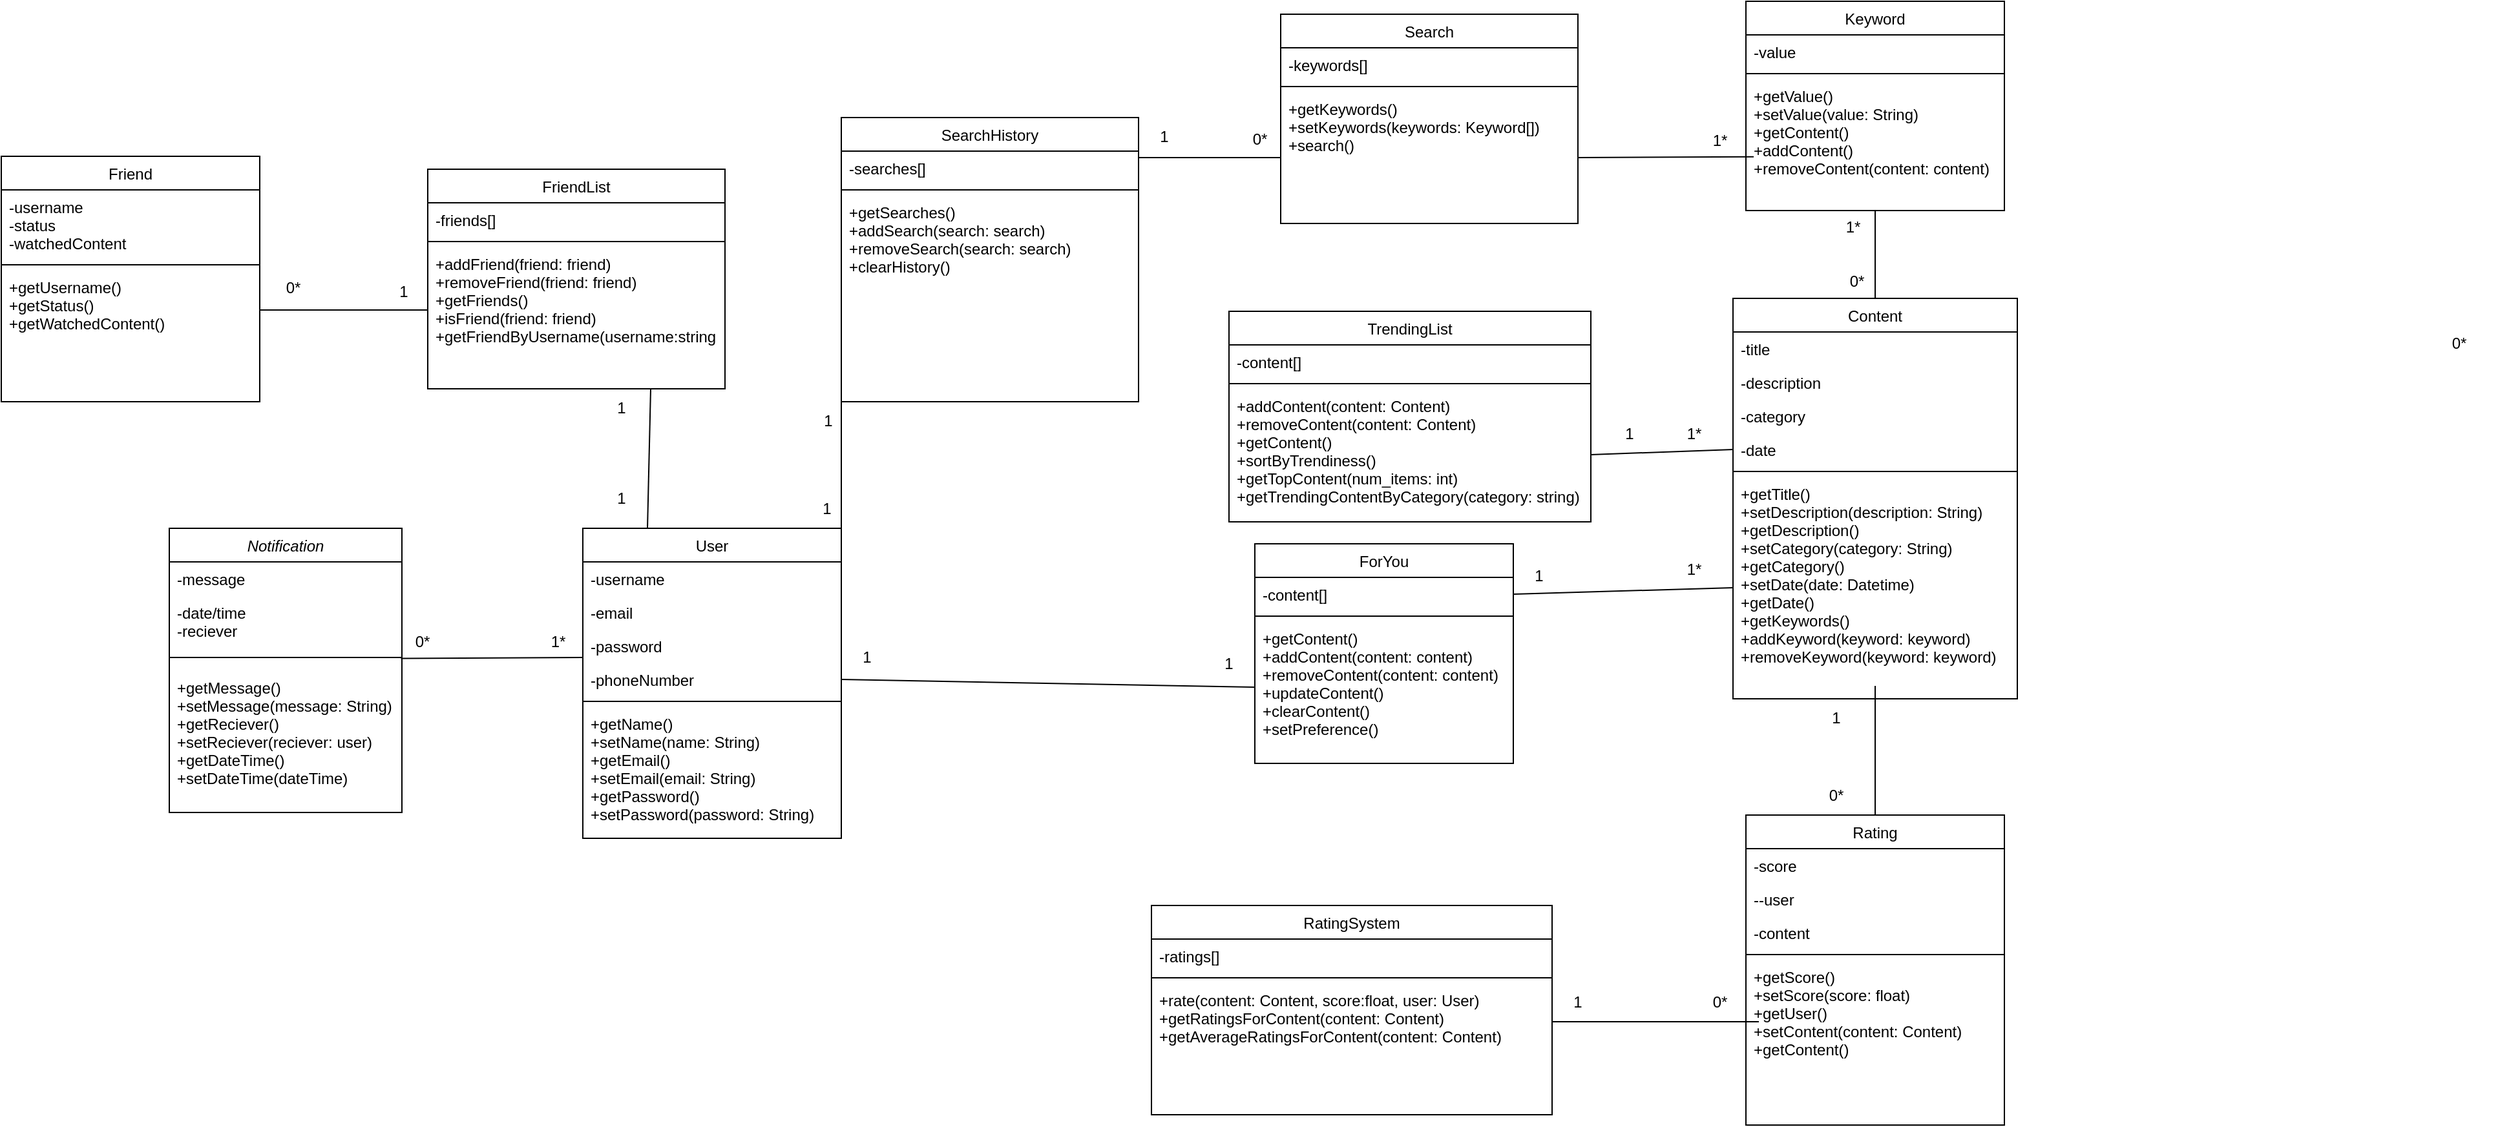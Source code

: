 <mxfile version="20.8.16" type="device"><diagram id="C5RBs43oDa-KdzZeNtuy" name="Page-1"><mxGraphModel dx="2670" dy="899" grid="1" gridSize="10" guides="1" tooltips="1" connect="1" arrows="1" fold="1" page="1" pageScale="1" pageWidth="827" pageHeight="1169" math="0" shadow="0"><root><mxCell id="WIyWlLk6GJQsqaUBKTNV-0"/><mxCell id="WIyWlLk6GJQsqaUBKTNV-1" parent="WIyWlLk6GJQsqaUBKTNV-0"/><mxCell id="zkfFHV4jXpPFQw0GAbJ--0" value="Notification" style="swimlane;fontStyle=2;align=center;verticalAlign=top;childLayout=stackLayout;horizontal=1;startSize=26;horizontalStack=0;resizeParent=1;resizeLast=0;collapsible=1;marginBottom=0;rounded=0;shadow=0;strokeWidth=1;" parent="WIyWlLk6GJQsqaUBKTNV-1" vertex="1"><mxGeometry x="-640" y="438" width="180" height="220" as="geometry"><mxRectangle x="150" y="320" width="160" height="26" as="alternateBounds"/></mxGeometry></mxCell><mxCell id="zkfFHV4jXpPFQw0GAbJ--1" value="-message" style="text;align=left;verticalAlign=top;spacingLeft=4;spacingRight=4;overflow=hidden;rotatable=0;points=[[0,0.5],[1,0.5]];portConstraint=eastwest;" parent="zkfFHV4jXpPFQw0GAbJ--0" vertex="1"><mxGeometry y="26" width="180" height="26" as="geometry"/></mxCell><mxCell id="zkfFHV4jXpPFQw0GAbJ--3" value="-date/time    &#10;-reciever&#10;" style="text;align=left;verticalAlign=top;spacingLeft=4;spacingRight=4;overflow=hidden;rotatable=0;points=[[0,0.5],[1,0.5]];portConstraint=eastwest;rounded=0;shadow=0;html=0;" parent="zkfFHV4jXpPFQw0GAbJ--0" vertex="1"><mxGeometry y="52" width="180" height="38" as="geometry"/></mxCell><mxCell id="zkfFHV4jXpPFQw0GAbJ--4" value="" style="line;html=1;strokeWidth=1;align=left;verticalAlign=middle;spacingTop=-1;spacingLeft=3;spacingRight=3;rotatable=0;labelPosition=right;points=[];portConstraint=eastwest;" parent="zkfFHV4jXpPFQw0GAbJ--0" vertex="1"><mxGeometry y="90" width="180" height="20" as="geometry"/></mxCell><mxCell id="zkfFHV4jXpPFQw0GAbJ--5" value="+getMessage()&#10;+setMessage(message: String)&#10;+getReciever()&#10;+setReciever(reciever: user)&#10;+getDateTime()&#10;+setDateTime(dateTime)&#10;" style="text;align=left;verticalAlign=top;spacingLeft=4;spacingRight=4;overflow=hidden;rotatable=0;points=[[0,0.5],[1,0.5]];portConstraint=eastwest;" parent="zkfFHV4jXpPFQw0GAbJ--0" vertex="1"><mxGeometry y="110" width="180" height="110" as="geometry"/></mxCell><mxCell id="zkfFHV4jXpPFQw0GAbJ--17" value="User" style="swimlane;fontStyle=0;align=center;verticalAlign=top;childLayout=stackLayout;horizontal=1;startSize=26;horizontalStack=0;resizeParent=1;resizeLast=0;collapsible=1;marginBottom=0;rounded=0;shadow=0;strokeWidth=1;" parent="WIyWlLk6GJQsqaUBKTNV-1" vertex="1"><mxGeometry x="-320" y="438" width="200" height="240" as="geometry"><mxRectangle x="330" y="280" width="160" height="26" as="alternateBounds"/></mxGeometry></mxCell><mxCell id="zkfFHV4jXpPFQw0GAbJ--18" value="-username" style="text;align=left;verticalAlign=top;spacingLeft=4;spacingRight=4;overflow=hidden;rotatable=0;points=[[0,0.5],[1,0.5]];portConstraint=eastwest;" parent="zkfFHV4jXpPFQw0GAbJ--17" vertex="1"><mxGeometry y="26" width="200" height="26" as="geometry"/></mxCell><mxCell id="zkfFHV4jXpPFQw0GAbJ--19" value="-email" style="text;align=left;verticalAlign=top;spacingLeft=4;spacingRight=4;overflow=hidden;rotatable=0;points=[[0,0.5],[1,0.5]];portConstraint=eastwest;rounded=0;shadow=0;html=0;" parent="zkfFHV4jXpPFQw0GAbJ--17" vertex="1"><mxGeometry y="52" width="200" height="26" as="geometry"/></mxCell><mxCell id="zkfFHV4jXpPFQw0GAbJ--20" value="-password" style="text;align=left;verticalAlign=top;spacingLeft=4;spacingRight=4;overflow=hidden;rotatable=0;points=[[0,0.5],[1,0.5]];portConstraint=eastwest;rounded=0;shadow=0;html=0;" parent="zkfFHV4jXpPFQw0GAbJ--17" vertex="1"><mxGeometry y="78" width="200" height="26" as="geometry"/></mxCell><mxCell id="zkfFHV4jXpPFQw0GAbJ--21" value="-phoneNumber" style="text;align=left;verticalAlign=top;spacingLeft=4;spacingRight=4;overflow=hidden;rotatable=0;points=[[0,0.5],[1,0.5]];portConstraint=eastwest;rounded=0;shadow=0;html=0;" parent="zkfFHV4jXpPFQw0GAbJ--17" vertex="1"><mxGeometry y="104" width="200" height="26" as="geometry"/></mxCell><mxCell id="zkfFHV4jXpPFQw0GAbJ--23" value="" style="line;html=1;strokeWidth=1;align=left;verticalAlign=middle;spacingTop=-1;spacingLeft=3;spacingRight=3;rotatable=0;labelPosition=right;points=[];portConstraint=eastwest;" parent="zkfFHV4jXpPFQw0GAbJ--17" vertex="1"><mxGeometry y="130" width="200" height="8" as="geometry"/></mxCell><mxCell id="zkfFHV4jXpPFQw0GAbJ--25" value="+getName()&#10;+setName(name: String)&#10;+getEmail()&#10;+setEmail(email: String)&#10;+getPassword()&#10;+setPassword(password: String)&#10;" style="text;align=left;verticalAlign=top;spacingLeft=4;spacingRight=4;overflow=hidden;rotatable=0;points=[[0,0.5],[1,0.5]];portConstraint=eastwest;" parent="zkfFHV4jXpPFQw0GAbJ--17" vertex="1"><mxGeometry y="138" width="200" height="102" as="geometry"/></mxCell><mxCell id="nWRJ9WQ6Wr35po4xUm09-9" value="" style="endArrow=none;html=1;rounded=0;exitX=0.996;exitY=0.54;exitDx=0;exitDy=0;exitPerimeter=0;" edge="1" parent="WIyWlLk6GJQsqaUBKTNV-1" source="zkfFHV4jXpPFQw0GAbJ--4"><mxGeometry width="50" height="50" relative="1" as="geometry"><mxPoint x="-300" y="548" as="sourcePoint"/><mxPoint x="-320" y="538" as="targetPoint"/></mxGeometry></mxCell><mxCell id="nWRJ9WQ6Wr35po4xUm09-10" value="1*" style="text;html=1;strokeColor=none;fillColor=none;align=center;verticalAlign=middle;whiteSpace=wrap;rounded=0;" vertex="1" parent="WIyWlLk6GJQsqaUBKTNV-1"><mxGeometry x="-369" y="511" width="60" height="30" as="geometry"/></mxCell><mxCell id="nWRJ9WQ6Wr35po4xUm09-12" value="0*" style="text;html=1;strokeColor=none;fillColor=none;align=center;verticalAlign=middle;whiteSpace=wrap;rounded=0;" vertex="1" parent="WIyWlLk6GJQsqaUBKTNV-1"><mxGeometry x="-474" y="511" width="60" height="30" as="geometry"/></mxCell><mxCell id="nWRJ9WQ6Wr35po4xUm09-14" value="Content" style="swimlane;fontStyle=0;align=center;verticalAlign=top;childLayout=stackLayout;horizontal=1;startSize=26;horizontalStack=0;resizeParent=1;resizeLast=0;collapsible=1;marginBottom=0;rounded=0;shadow=0;strokeWidth=1;" vertex="1" parent="WIyWlLk6GJQsqaUBKTNV-1"><mxGeometry x="570" y="260" width="220" height="310" as="geometry"><mxRectangle x="290" y="110" width="160" height="26" as="alternateBounds"/></mxGeometry></mxCell><mxCell id="nWRJ9WQ6Wr35po4xUm09-15" value="-title" style="text;align=left;verticalAlign=top;spacingLeft=4;spacingRight=4;overflow=hidden;rotatable=0;points=[[0,0.5],[1,0.5]];portConstraint=eastwest;" vertex="1" parent="nWRJ9WQ6Wr35po4xUm09-14"><mxGeometry y="26" width="220" height="26" as="geometry"/></mxCell><mxCell id="nWRJ9WQ6Wr35po4xUm09-16" value="-description" style="text;align=left;verticalAlign=top;spacingLeft=4;spacingRight=4;overflow=hidden;rotatable=0;points=[[0,0.5],[1,0.5]];portConstraint=eastwest;rounded=0;shadow=0;html=0;" vertex="1" parent="nWRJ9WQ6Wr35po4xUm09-14"><mxGeometry y="52" width="220" height="26" as="geometry"/></mxCell><mxCell id="nWRJ9WQ6Wr35po4xUm09-17" value="-category" style="text;align=left;verticalAlign=top;spacingLeft=4;spacingRight=4;overflow=hidden;rotatable=0;points=[[0,0.5],[1,0.5]];portConstraint=eastwest;rounded=0;shadow=0;html=0;" vertex="1" parent="nWRJ9WQ6Wr35po4xUm09-14"><mxGeometry y="78" width="220" height="26" as="geometry"/></mxCell><mxCell id="nWRJ9WQ6Wr35po4xUm09-18" value="-date" style="text;align=left;verticalAlign=top;spacingLeft=4;spacingRight=4;overflow=hidden;rotatable=0;points=[[0,0.5],[1,0.5]];portConstraint=eastwest;rounded=0;shadow=0;html=0;" vertex="1" parent="nWRJ9WQ6Wr35po4xUm09-14"><mxGeometry y="104" width="220" height="26" as="geometry"/></mxCell><mxCell id="nWRJ9WQ6Wr35po4xUm09-19" value="" style="line;html=1;strokeWidth=1;align=left;verticalAlign=middle;spacingTop=-1;spacingLeft=3;spacingRight=3;rotatable=0;labelPosition=right;points=[];portConstraint=eastwest;" vertex="1" parent="nWRJ9WQ6Wr35po4xUm09-14"><mxGeometry y="130" width="220" height="8" as="geometry"/></mxCell><mxCell id="nWRJ9WQ6Wr35po4xUm09-20" value="+getTitle()&#10;+setDescription(description: String)   &#10;+getDescription()&#10;+setCategory(category: String)&#10;+getCategory()&#10;+setDate(date: Datetime)&#10;+getDate()&#10;+getKeywords()&#10;+addKeyword(keyword: keyword)&#10;+removeKeyword(keyword: keyword)" style="text;align=left;verticalAlign=top;spacingLeft=4;spacingRight=4;overflow=hidden;rotatable=0;points=[[0,0.5],[1,0.5]];portConstraint=eastwest;" vertex="1" parent="nWRJ9WQ6Wr35po4xUm09-14"><mxGeometry y="138" width="220" height="172" as="geometry"/></mxCell><mxCell id="nWRJ9WQ6Wr35po4xUm09-21" value="Keyword" style="swimlane;fontStyle=0;align=center;verticalAlign=top;childLayout=stackLayout;horizontal=1;startSize=26;horizontalStack=0;resizeParent=1;resizeLast=0;collapsible=1;marginBottom=0;rounded=0;shadow=0;strokeWidth=1;" vertex="1" parent="WIyWlLk6GJQsqaUBKTNV-1"><mxGeometry x="580" y="30" width="200" height="162" as="geometry"><mxRectangle x="290" y="110" width="160" height="26" as="alternateBounds"/></mxGeometry></mxCell><mxCell id="nWRJ9WQ6Wr35po4xUm09-22" value="-value" style="text;align=left;verticalAlign=top;spacingLeft=4;spacingRight=4;overflow=hidden;rotatable=0;points=[[0,0.5],[1,0.5]];portConstraint=eastwest;" vertex="1" parent="nWRJ9WQ6Wr35po4xUm09-21"><mxGeometry y="26" width="200" height="26" as="geometry"/></mxCell><mxCell id="nWRJ9WQ6Wr35po4xUm09-26" value="" style="line;html=1;strokeWidth=1;align=left;verticalAlign=middle;spacingTop=-1;spacingLeft=3;spacingRight=3;rotatable=0;labelPosition=right;points=[];portConstraint=eastwest;" vertex="1" parent="nWRJ9WQ6Wr35po4xUm09-21"><mxGeometry y="52" width="200" height="8" as="geometry"/></mxCell><mxCell id="nWRJ9WQ6Wr35po4xUm09-27" value="+getValue()&#10;+setValue(value: String)&#10;+getContent()&#10;+addContent()&#10;+removeContent(content: content)&#10;" style="text;align=left;verticalAlign=top;spacingLeft=4;spacingRight=4;overflow=hidden;rotatable=0;points=[[0,0.5],[1,0.5]];portConstraint=eastwest;" vertex="1" parent="nWRJ9WQ6Wr35po4xUm09-21"><mxGeometry y="60" width="200" height="102" as="geometry"/></mxCell><mxCell id="nWRJ9WQ6Wr35po4xUm09-28" value="" style="endArrow=none;html=1;rounded=0;entryX=0.5;entryY=1;entryDx=0;entryDy=0;" edge="1" parent="WIyWlLk6GJQsqaUBKTNV-1" source="nWRJ9WQ6Wr35po4xUm09-14" target="nWRJ9WQ6Wr35po4xUm09-21"><mxGeometry width="50" height="50" relative="1" as="geometry"><mxPoint x="350" y="230" as="sourcePoint"/><mxPoint x="400" y="180" as="targetPoint"/></mxGeometry></mxCell><mxCell id="nWRJ9WQ6Wr35po4xUm09-30" value="1*" style="text;html=1;strokeColor=none;fillColor=none;align=center;verticalAlign=middle;whiteSpace=wrap;rounded=0;" vertex="1" parent="WIyWlLk6GJQsqaUBKTNV-1"><mxGeometry x="633" y="190" width="60" height="30" as="geometry"/></mxCell><mxCell id="nWRJ9WQ6Wr35po4xUm09-31" value="0*" style="text;html=1;strokeColor=none;fillColor=none;align=center;verticalAlign=middle;whiteSpace=wrap;rounded=0;" vertex="1" parent="WIyWlLk6GJQsqaUBKTNV-1"><mxGeometry x="636" y="232" width="60" height="30" as="geometry"/></mxCell><mxCell id="nWRJ9WQ6Wr35po4xUm09-32" value="Search" style="swimlane;fontStyle=0;align=center;verticalAlign=top;childLayout=stackLayout;horizontal=1;startSize=26;horizontalStack=0;resizeParent=1;resizeLast=0;collapsible=1;marginBottom=0;rounded=0;shadow=0;strokeWidth=1;" vertex="1" parent="WIyWlLk6GJQsqaUBKTNV-1"><mxGeometry x="220" y="40" width="230" height="162" as="geometry"><mxRectangle x="290" y="110" width="160" height="26" as="alternateBounds"/></mxGeometry></mxCell><mxCell id="nWRJ9WQ6Wr35po4xUm09-33" value="-keywords[]" style="text;align=left;verticalAlign=top;spacingLeft=4;spacingRight=4;overflow=hidden;rotatable=0;points=[[0,0.5],[1,0.5]];portConstraint=eastwest;" vertex="1" parent="nWRJ9WQ6Wr35po4xUm09-32"><mxGeometry y="26" width="230" height="26" as="geometry"/></mxCell><mxCell id="nWRJ9WQ6Wr35po4xUm09-34" value="" style="line;html=1;strokeWidth=1;align=left;verticalAlign=middle;spacingTop=-1;spacingLeft=3;spacingRight=3;rotatable=0;labelPosition=right;points=[];portConstraint=eastwest;" vertex="1" parent="nWRJ9WQ6Wr35po4xUm09-32"><mxGeometry y="52" width="230" height="8" as="geometry"/></mxCell><mxCell id="nWRJ9WQ6Wr35po4xUm09-35" value="+getKeywords()&#10;+setKeywords(keywords: Keyword[])&#10;+search()" style="text;align=left;verticalAlign=top;spacingLeft=4;spacingRight=4;overflow=hidden;rotatable=0;points=[[0,0.5],[1,0.5]];portConstraint=eastwest;" vertex="1" parent="nWRJ9WQ6Wr35po4xUm09-32"><mxGeometry y="60" width="230" height="102" as="geometry"/></mxCell><mxCell id="nWRJ9WQ6Wr35po4xUm09-36" value="" style="endArrow=none;html=1;rounded=0;exitX=1;exitY=0.5;exitDx=0;exitDy=0;entryX=0.03;entryY=0.592;entryDx=0;entryDy=0;entryPerimeter=0;" edge="1" parent="WIyWlLk6GJQsqaUBKTNV-1" source="nWRJ9WQ6Wr35po4xUm09-35" target="nWRJ9WQ6Wr35po4xUm09-27"><mxGeometry width="50" height="50" relative="1" as="geometry"><mxPoint x="350" y="310" as="sourcePoint"/><mxPoint x="400" y="260" as="targetPoint"/></mxGeometry></mxCell><mxCell id="nWRJ9WQ6Wr35po4xUm09-38" value="0*" style="text;html=1;strokeColor=none;fillColor=none;align=center;verticalAlign=middle;whiteSpace=wrap;rounded=0;" vertex="1" parent="WIyWlLk6GJQsqaUBKTNV-1"><mxGeometry x="1102.39" y="280.13" width="60" height="30" as="geometry"/></mxCell><mxCell id="nWRJ9WQ6Wr35po4xUm09-39" value="1*" style="text;html=1;strokeColor=none;fillColor=none;align=center;verticalAlign=middle;whiteSpace=wrap;rounded=0;" vertex="1" parent="WIyWlLk6GJQsqaUBKTNV-1"><mxGeometry x="530" y="123" width="60" height="30" as="geometry"/></mxCell><mxCell id="nWRJ9WQ6Wr35po4xUm09-41" value="RatingSystem" style="swimlane;fontStyle=0;align=center;verticalAlign=top;childLayout=stackLayout;horizontal=1;startSize=26;horizontalStack=0;resizeParent=1;resizeLast=0;collapsible=1;marginBottom=0;rounded=0;shadow=0;strokeWidth=1;" vertex="1" parent="WIyWlLk6GJQsqaUBKTNV-1"><mxGeometry x="120" y="730" width="310" height="162" as="geometry"><mxRectangle x="330" y="280" width="160" height="26" as="alternateBounds"/></mxGeometry></mxCell><mxCell id="nWRJ9WQ6Wr35po4xUm09-42" value="-ratings[]" style="text;align=left;verticalAlign=top;spacingLeft=4;spacingRight=4;overflow=hidden;rotatable=0;points=[[0,0.5],[1,0.5]];portConstraint=eastwest;" vertex="1" parent="nWRJ9WQ6Wr35po4xUm09-41"><mxGeometry y="26" width="310" height="26" as="geometry"/></mxCell><mxCell id="nWRJ9WQ6Wr35po4xUm09-46" value="" style="line;html=1;strokeWidth=1;align=left;verticalAlign=middle;spacingTop=-1;spacingLeft=3;spacingRight=3;rotatable=0;labelPosition=right;points=[];portConstraint=eastwest;" vertex="1" parent="nWRJ9WQ6Wr35po4xUm09-41"><mxGeometry y="52" width="310" height="8" as="geometry"/></mxCell><mxCell id="nWRJ9WQ6Wr35po4xUm09-47" value="+rate(content: Content, score:float, user: User)&#10;+getRatingsForContent(content: Content)&#10;+getAverageRatingsForContent(content: Content)" style="text;align=left;verticalAlign=top;spacingLeft=4;spacingRight=4;overflow=hidden;rotatable=0;points=[[0,0.5],[1,0.5]];portConstraint=eastwest;" vertex="1" parent="nWRJ9WQ6Wr35po4xUm09-41"><mxGeometry y="60" width="310" height="60" as="geometry"/></mxCell><mxCell id="nWRJ9WQ6Wr35po4xUm09-48" value="Rating" style="swimlane;fontStyle=0;align=center;verticalAlign=top;childLayout=stackLayout;horizontal=1;startSize=26;horizontalStack=0;resizeParent=1;resizeLast=0;collapsible=1;marginBottom=0;rounded=0;shadow=0;strokeWidth=1;" vertex="1" parent="WIyWlLk6GJQsqaUBKTNV-1"><mxGeometry x="580" y="660" width="200" height="240" as="geometry"><mxRectangle x="330" y="280" width="160" height="26" as="alternateBounds"/></mxGeometry></mxCell><mxCell id="nWRJ9WQ6Wr35po4xUm09-49" value="-score" style="text;align=left;verticalAlign=top;spacingLeft=4;spacingRight=4;overflow=hidden;rotatable=0;points=[[0,0.5],[1,0.5]];portConstraint=eastwest;" vertex="1" parent="nWRJ9WQ6Wr35po4xUm09-48"><mxGeometry y="26" width="200" height="26" as="geometry"/></mxCell><mxCell id="nWRJ9WQ6Wr35po4xUm09-50" value="--user" style="text;align=left;verticalAlign=top;spacingLeft=4;spacingRight=4;overflow=hidden;rotatable=0;points=[[0,0.5],[1,0.5]];portConstraint=eastwest;rounded=0;shadow=0;html=0;" vertex="1" parent="nWRJ9WQ6Wr35po4xUm09-48"><mxGeometry y="52" width="200" height="26" as="geometry"/></mxCell><mxCell id="nWRJ9WQ6Wr35po4xUm09-51" value="-content" style="text;align=left;verticalAlign=top;spacingLeft=4;spacingRight=4;overflow=hidden;rotatable=0;points=[[0,0.5],[1,0.5]];portConstraint=eastwest;rounded=0;shadow=0;html=0;" vertex="1" parent="nWRJ9WQ6Wr35po4xUm09-48"><mxGeometry y="78" width="200" height="26" as="geometry"/></mxCell><mxCell id="nWRJ9WQ6Wr35po4xUm09-53" value="" style="line;html=1;strokeWidth=1;align=left;verticalAlign=middle;spacingTop=-1;spacingLeft=3;spacingRight=3;rotatable=0;labelPosition=right;points=[];portConstraint=eastwest;" vertex="1" parent="nWRJ9WQ6Wr35po4xUm09-48"><mxGeometry y="104" width="200" height="8" as="geometry"/></mxCell><mxCell id="nWRJ9WQ6Wr35po4xUm09-54" value="+getScore()&#10;+setScore(score: float)&#10;+getUser()&#10;+setContent(content: Content)&#10;+getContent()" style="text;align=left;verticalAlign=top;spacingLeft=4;spacingRight=4;overflow=hidden;rotatable=0;points=[[0,0.5],[1,0.5]];portConstraint=eastwest;" vertex="1" parent="nWRJ9WQ6Wr35po4xUm09-48"><mxGeometry y="112" width="200" height="102" as="geometry"/></mxCell><mxCell id="nWRJ9WQ6Wr35po4xUm09-57" value="" style="endArrow=none;html=1;rounded=0;exitX=0.5;exitY=0;exitDx=0;exitDy=0;entryX=0.5;entryY=0.942;entryDx=0;entryDy=0;entryPerimeter=0;" edge="1" parent="WIyWlLk6GJQsqaUBKTNV-1" source="nWRJ9WQ6Wr35po4xUm09-48" target="nWRJ9WQ6Wr35po4xUm09-20"><mxGeometry width="50" height="50" relative="1" as="geometry"><mxPoint x="400" y="590" as="sourcePoint"/><mxPoint x="450" y="540" as="targetPoint"/></mxGeometry></mxCell><mxCell id="nWRJ9WQ6Wr35po4xUm09-58" value="1" style="text;html=1;strokeColor=none;fillColor=none;align=center;verticalAlign=middle;whiteSpace=wrap;rounded=0;" vertex="1" parent="WIyWlLk6GJQsqaUBKTNV-1"><mxGeometry x="620" y="570" width="60" height="30" as="geometry"/></mxCell><mxCell id="nWRJ9WQ6Wr35po4xUm09-59" value="0*" style="text;html=1;strokeColor=none;fillColor=none;align=center;verticalAlign=middle;whiteSpace=wrap;rounded=0;" vertex="1" parent="WIyWlLk6GJQsqaUBKTNV-1"><mxGeometry x="620" y="630" width="60" height="30" as="geometry"/></mxCell><mxCell id="nWRJ9WQ6Wr35po4xUm09-61" value="0*" style="text;html=1;strokeColor=none;fillColor=none;align=center;verticalAlign=middle;whiteSpace=wrap;rounded=0;" vertex="1" parent="WIyWlLk6GJQsqaUBKTNV-1"><mxGeometry x="530" y="790" width="60" height="30" as="geometry"/></mxCell><mxCell id="nWRJ9WQ6Wr35po4xUm09-62" value="1" style="text;html=1;strokeColor=none;fillColor=none;align=center;verticalAlign=middle;whiteSpace=wrap;rounded=0;" vertex="1" parent="WIyWlLk6GJQsqaUBKTNV-1"><mxGeometry x="420" y="790" width="60" height="30" as="geometry"/></mxCell><mxCell id="nWRJ9WQ6Wr35po4xUm09-63" value="" style="endArrow=none;html=1;rounded=0;exitX=1;exitY=0.5;exitDx=0;exitDy=0;entryX=1;entryY=1;entryDx=0;entryDy=0;" edge="1" parent="WIyWlLk6GJQsqaUBKTNV-1" source="nWRJ9WQ6Wr35po4xUm09-47" target="nWRJ9WQ6Wr35po4xUm09-61"><mxGeometry width="50" height="50" relative="1" as="geometry"><mxPoint x="360" y="800" as="sourcePoint"/><mxPoint x="410" y="750" as="targetPoint"/></mxGeometry></mxCell><mxCell id="nWRJ9WQ6Wr35po4xUm09-64" value="Friend" style="swimlane;fontStyle=0;align=center;verticalAlign=top;childLayout=stackLayout;horizontal=1;startSize=26;horizontalStack=0;resizeParent=1;resizeLast=0;collapsible=1;marginBottom=0;rounded=0;shadow=0;strokeWidth=1;" vertex="1" parent="WIyWlLk6GJQsqaUBKTNV-1"><mxGeometry x="-770" y="150" width="200" height="190" as="geometry"><mxRectangle x="330" y="280" width="160" height="26" as="alternateBounds"/></mxGeometry></mxCell><mxCell id="nWRJ9WQ6Wr35po4xUm09-65" value="-username&#10;-status&#10;-watchedContent" style="text;align=left;verticalAlign=top;spacingLeft=4;spacingRight=4;overflow=hidden;rotatable=0;points=[[0,0.5],[1,0.5]];portConstraint=eastwest;" vertex="1" parent="nWRJ9WQ6Wr35po4xUm09-64"><mxGeometry y="26" width="200" height="54" as="geometry"/></mxCell><mxCell id="nWRJ9WQ6Wr35po4xUm09-69" value="" style="line;html=1;strokeWidth=1;align=left;verticalAlign=middle;spacingTop=-1;spacingLeft=3;spacingRight=3;rotatable=0;labelPosition=right;points=[];portConstraint=eastwest;" vertex="1" parent="nWRJ9WQ6Wr35po4xUm09-64"><mxGeometry y="80" width="200" height="8" as="geometry"/></mxCell><mxCell id="nWRJ9WQ6Wr35po4xUm09-70" value="+getUsername()&#10;+getStatus()&#10;+getWatchedContent()" style="text;align=left;verticalAlign=top;spacingLeft=4;spacingRight=4;overflow=hidden;rotatable=0;points=[[0,0.5],[1,0.5]];portConstraint=eastwest;" vertex="1" parent="nWRJ9WQ6Wr35po4xUm09-64"><mxGeometry y="88" width="200" height="102" as="geometry"/></mxCell><mxCell id="nWRJ9WQ6Wr35po4xUm09-71" value="FriendList" style="swimlane;fontStyle=0;align=center;verticalAlign=top;childLayout=stackLayout;horizontal=1;startSize=26;horizontalStack=0;resizeParent=1;resizeLast=0;collapsible=1;marginBottom=0;rounded=0;shadow=0;strokeWidth=1;" vertex="1" parent="WIyWlLk6GJQsqaUBKTNV-1"><mxGeometry x="-440" y="160" width="230" height="170" as="geometry"><mxRectangle x="330" y="280" width="160" height="26" as="alternateBounds"/></mxGeometry></mxCell><mxCell id="nWRJ9WQ6Wr35po4xUm09-72" value="-friends[]" style="text;align=left;verticalAlign=top;spacingLeft=4;spacingRight=4;overflow=hidden;rotatable=0;points=[[0,0.5],[1,0.5]];portConstraint=eastwest;" vertex="1" parent="nWRJ9WQ6Wr35po4xUm09-71"><mxGeometry y="26" width="230" height="26" as="geometry"/></mxCell><mxCell id="nWRJ9WQ6Wr35po4xUm09-76" value="" style="line;html=1;strokeWidth=1;align=left;verticalAlign=middle;spacingTop=-1;spacingLeft=3;spacingRight=3;rotatable=0;labelPosition=right;points=[];portConstraint=eastwest;" vertex="1" parent="nWRJ9WQ6Wr35po4xUm09-71"><mxGeometry y="52" width="230" height="8" as="geometry"/></mxCell><mxCell id="nWRJ9WQ6Wr35po4xUm09-77" value="+addFriend(friend: friend)&#10;+removeFriend(friend: friend)&#10;+getFriends()&#10;+isFriend(friend: friend)&#10;+getFriendByUsername(username:string&#10;" style="text;align=left;verticalAlign=top;spacingLeft=4;spacingRight=4;overflow=hidden;rotatable=0;points=[[0,0.5],[1,0.5]];portConstraint=eastwest;" vertex="1" parent="nWRJ9WQ6Wr35po4xUm09-71"><mxGeometry y="60" width="230" height="102" as="geometry"/></mxCell><mxCell id="nWRJ9WQ6Wr35po4xUm09-79" value="1" style="text;html=1;strokeColor=none;fillColor=none;align=center;verticalAlign=middle;whiteSpace=wrap;rounded=0;" vertex="1" parent="WIyWlLk6GJQsqaUBKTNV-1"><mxGeometry x="-320" y="330" width="60" height="30" as="geometry"/></mxCell><mxCell id="nWRJ9WQ6Wr35po4xUm09-80" value="1" style="text;html=1;strokeColor=none;fillColor=none;align=center;verticalAlign=middle;whiteSpace=wrap;rounded=0;" vertex="1" parent="WIyWlLk6GJQsqaUBKTNV-1"><mxGeometry x="-320" y="400" width="60" height="30" as="geometry"/></mxCell><mxCell id="nWRJ9WQ6Wr35po4xUm09-84" value="1" style="text;html=1;align=center;verticalAlign=middle;resizable=0;points=[];autosize=1;strokeColor=none;fillColor=none;" vertex="1" parent="WIyWlLk6GJQsqaUBKTNV-1"><mxGeometry x="-474" y="240" width="30" height="30" as="geometry"/></mxCell><mxCell id="nWRJ9WQ6Wr35po4xUm09-85" value="0*" style="text;html=1;strokeColor=none;fillColor=none;align=center;verticalAlign=middle;whiteSpace=wrap;rounded=0;" vertex="1" parent="WIyWlLk6GJQsqaUBKTNV-1"><mxGeometry x="-574" y="237" width="60" height="30" as="geometry"/></mxCell><mxCell id="nWRJ9WQ6Wr35po4xUm09-86" value="TrendingList" style="swimlane;fontStyle=0;align=center;verticalAlign=top;childLayout=stackLayout;horizontal=1;startSize=26;horizontalStack=0;resizeParent=1;resizeLast=0;collapsible=1;marginBottom=0;rounded=0;shadow=0;strokeWidth=1;" vertex="1" parent="WIyWlLk6GJQsqaUBKTNV-1"><mxGeometry x="180" y="270" width="280" height="163" as="geometry"><mxRectangle x="330" y="280" width="160" height="26" as="alternateBounds"/></mxGeometry></mxCell><mxCell id="nWRJ9WQ6Wr35po4xUm09-87" value="-content[]" style="text;align=left;verticalAlign=top;spacingLeft=4;spacingRight=4;overflow=hidden;rotatable=0;points=[[0,0.5],[1,0.5]];portConstraint=eastwest;" vertex="1" parent="nWRJ9WQ6Wr35po4xUm09-86"><mxGeometry y="26" width="280" height="26" as="geometry"/></mxCell><mxCell id="nWRJ9WQ6Wr35po4xUm09-91" value="" style="line;html=1;strokeWidth=1;align=left;verticalAlign=middle;spacingTop=-1;spacingLeft=3;spacingRight=3;rotatable=0;labelPosition=right;points=[];portConstraint=eastwest;" vertex="1" parent="nWRJ9WQ6Wr35po4xUm09-86"><mxGeometry y="52" width="280" height="8" as="geometry"/></mxCell><mxCell id="nWRJ9WQ6Wr35po4xUm09-92" value="+addContent(content: Content)&#10;+removeContent(content: Content)&#10;+getContent()&#10;+sortByTrendiness()&#10;+getTopContent(num_items: int)&#10;+getTrendingContentByCategory(category: string)" style="text;align=left;verticalAlign=top;spacingLeft=4;spacingRight=4;overflow=hidden;rotatable=0;points=[[0,0.5],[1,0.5]];portConstraint=eastwest;" vertex="1" parent="nWRJ9WQ6Wr35po4xUm09-86"><mxGeometry y="60" width="280" height="102" as="geometry"/></mxCell><mxCell id="nWRJ9WQ6Wr35po4xUm09-99" value="1*" style="text;html=1;strokeColor=none;fillColor=none;align=center;verticalAlign=middle;whiteSpace=wrap;rounded=0;" vertex="1" parent="WIyWlLk6GJQsqaUBKTNV-1"><mxGeometry x="510" y="350" width="60" height="30" as="geometry"/></mxCell><mxCell id="nWRJ9WQ6Wr35po4xUm09-100" value="1" style="text;html=1;strokeColor=none;fillColor=none;align=center;verticalAlign=middle;whiteSpace=wrap;rounded=0;" vertex="1" parent="WIyWlLk6GJQsqaUBKTNV-1"><mxGeometry x="460" y="350" width="60" height="30" as="geometry"/></mxCell><mxCell id="nWRJ9WQ6Wr35po4xUm09-101" value="" style="endArrow=none;html=1;rounded=0;exitX=1;exitY=0.5;exitDx=0;exitDy=0;entryX=0;entryY=0.5;entryDx=0;entryDy=0;" edge="1" parent="WIyWlLk6GJQsqaUBKTNV-1" source="nWRJ9WQ6Wr35po4xUm09-92" target="nWRJ9WQ6Wr35po4xUm09-18"><mxGeometry width="50" height="50" relative="1" as="geometry"><mxPoint x="180" y="430" as="sourcePoint"/><mxPoint x="230" y="380" as="targetPoint"/></mxGeometry></mxCell><mxCell id="nWRJ9WQ6Wr35po4xUm09-103" value="ForYou" style="swimlane;fontStyle=0;align=center;verticalAlign=top;childLayout=stackLayout;horizontal=1;startSize=26;horizontalStack=0;resizeParent=1;resizeLast=0;collapsible=1;marginBottom=0;rounded=0;shadow=0;strokeWidth=1;" vertex="1" parent="WIyWlLk6GJQsqaUBKTNV-1"><mxGeometry x="200" y="450" width="200" height="170" as="geometry"><mxRectangle x="330" y="280" width="160" height="26" as="alternateBounds"/></mxGeometry></mxCell><mxCell id="nWRJ9WQ6Wr35po4xUm09-104" value="-content[]" style="text;align=left;verticalAlign=top;spacingLeft=4;spacingRight=4;overflow=hidden;rotatable=0;points=[[0,0.5],[1,0.5]];portConstraint=eastwest;" vertex="1" parent="nWRJ9WQ6Wr35po4xUm09-103"><mxGeometry y="26" width="200" height="26" as="geometry"/></mxCell><mxCell id="nWRJ9WQ6Wr35po4xUm09-108" value="" style="line;html=1;strokeWidth=1;align=left;verticalAlign=middle;spacingTop=-1;spacingLeft=3;spacingRight=3;rotatable=0;labelPosition=right;points=[];portConstraint=eastwest;" vertex="1" parent="nWRJ9WQ6Wr35po4xUm09-103"><mxGeometry y="52" width="200" height="8" as="geometry"/></mxCell><mxCell id="nWRJ9WQ6Wr35po4xUm09-109" value="+getContent()&#10;+addContent(content: content)&#10;+removeContent(content: content)&#10;+updateContent()&#10;+clearContent()&#10;+setPreference()" style="text;align=left;verticalAlign=top;spacingLeft=4;spacingRight=4;overflow=hidden;rotatable=0;points=[[0,0.5],[1,0.5]];portConstraint=eastwest;" vertex="1" parent="nWRJ9WQ6Wr35po4xUm09-103"><mxGeometry y="60" width="200" height="102" as="geometry"/></mxCell><mxCell id="nWRJ9WQ6Wr35po4xUm09-113" value="" style="endArrow=none;html=1;rounded=0;" edge="1" parent="WIyWlLk6GJQsqaUBKTNV-1"><mxGeometry width="50" height="50" relative="1" as="geometry"><mxPoint x="-440" y="269" as="sourcePoint"/><mxPoint x="-570" y="269" as="targetPoint"/></mxGeometry></mxCell><mxCell id="nWRJ9WQ6Wr35po4xUm09-114" value="" style="endArrow=none;html=1;rounded=0;entryX=0;entryY=0.5;entryDx=0;entryDy=0;exitX=1;exitY=0.5;exitDx=0;exitDy=0;" edge="1" parent="WIyWlLk6GJQsqaUBKTNV-1" source="nWRJ9WQ6Wr35po4xUm09-104" target="nWRJ9WQ6Wr35po4xUm09-20"><mxGeometry width="50" height="50" relative="1" as="geometry"><mxPoint x="410" y="490" as="sourcePoint"/><mxPoint x="230" y="440" as="targetPoint"/></mxGeometry></mxCell><mxCell id="nWRJ9WQ6Wr35po4xUm09-115" value="1*" style="text;html=1;strokeColor=none;fillColor=none;align=center;verticalAlign=middle;whiteSpace=wrap;rounded=0;" vertex="1" parent="WIyWlLk6GJQsqaUBKTNV-1"><mxGeometry x="510" y="455" width="60" height="30" as="geometry"/></mxCell><mxCell id="nWRJ9WQ6Wr35po4xUm09-116" value="1" style="text;html=1;strokeColor=none;fillColor=none;align=center;verticalAlign=middle;whiteSpace=wrap;rounded=0;" vertex="1" parent="WIyWlLk6GJQsqaUBKTNV-1"><mxGeometry x="390" y="460" width="60" height="30" as="geometry"/></mxCell><mxCell id="nWRJ9WQ6Wr35po4xUm09-117" value="" style="endArrow=none;html=1;rounded=0;exitX=1;exitY=0.5;exitDx=0;exitDy=0;entryX=0;entryY=0.5;entryDx=0;entryDy=0;" edge="1" parent="WIyWlLk6GJQsqaUBKTNV-1" source="zkfFHV4jXpPFQw0GAbJ--21" target="nWRJ9WQ6Wr35po4xUm09-109"><mxGeometry width="50" height="50" relative="1" as="geometry"><mxPoint x="10" y="570" as="sourcePoint"/><mxPoint x="60" y="520" as="targetPoint"/></mxGeometry></mxCell><mxCell id="nWRJ9WQ6Wr35po4xUm09-118" value="1" style="text;html=1;strokeColor=none;fillColor=none;align=center;verticalAlign=middle;whiteSpace=wrap;rounded=0;" vertex="1" parent="WIyWlLk6GJQsqaUBKTNV-1"><mxGeometry x="150" y="528" width="60" height="30" as="geometry"/></mxCell><mxCell id="nWRJ9WQ6Wr35po4xUm09-119" value="1" style="text;html=1;strokeColor=none;fillColor=none;align=center;verticalAlign=middle;whiteSpace=wrap;rounded=0;" vertex="1" parent="WIyWlLk6GJQsqaUBKTNV-1"><mxGeometry x="-130" y="523" width="60" height="30" as="geometry"/></mxCell><mxCell id="nWRJ9WQ6Wr35po4xUm09-131" value="SearchHistory" style="swimlane;fontStyle=0;align=center;verticalAlign=top;childLayout=stackLayout;horizontal=1;startSize=26;horizontalStack=0;resizeParent=1;resizeLast=0;collapsible=1;marginBottom=0;rounded=0;shadow=0;strokeWidth=1;" vertex="1" parent="WIyWlLk6GJQsqaUBKTNV-1"><mxGeometry x="-120" y="120" width="230" height="220" as="geometry"><mxRectangle x="290" y="110" width="160" height="26" as="alternateBounds"/></mxGeometry></mxCell><mxCell id="nWRJ9WQ6Wr35po4xUm09-132" value="-searches[]" style="text;align=left;verticalAlign=top;spacingLeft=4;spacingRight=4;overflow=hidden;rotatable=0;points=[[0,0.5],[1,0.5]];portConstraint=eastwest;" vertex="1" parent="nWRJ9WQ6Wr35po4xUm09-131"><mxGeometry y="26" width="230" height="26" as="geometry"/></mxCell><mxCell id="nWRJ9WQ6Wr35po4xUm09-133" value="" style="line;html=1;strokeWidth=1;align=left;verticalAlign=middle;spacingTop=-1;spacingLeft=3;spacingRight=3;rotatable=0;labelPosition=right;points=[];portConstraint=eastwest;" vertex="1" parent="nWRJ9WQ6Wr35po4xUm09-131"><mxGeometry y="52" width="230" height="8" as="geometry"/></mxCell><mxCell id="nWRJ9WQ6Wr35po4xUm09-134" value="+getSearches()&#10;+addSearch(search: search)&#10;+removeSearch(search: search)&#10;+clearHistory()" style="text;align=left;verticalAlign=top;spacingLeft=4;spacingRight=4;overflow=hidden;rotatable=0;points=[[0,0.5],[1,0.5]];portConstraint=eastwest;" vertex="1" parent="nWRJ9WQ6Wr35po4xUm09-131"><mxGeometry y="60" width="230" height="102" as="geometry"/></mxCell><mxCell id="nWRJ9WQ6Wr35po4xUm09-135" value="" style="endArrow=none;html=1;rounded=0;exitX=0.25;exitY=0;exitDx=0;exitDy=0;entryX=0.75;entryY=1;entryDx=0;entryDy=0;" edge="1" parent="WIyWlLk6GJQsqaUBKTNV-1" source="zkfFHV4jXpPFQw0GAbJ--17" target="nWRJ9WQ6Wr35po4xUm09-71"><mxGeometry width="50" height="50" relative="1" as="geometry"><mxPoint x="80" y="340" as="sourcePoint"/><mxPoint x="130" y="290" as="targetPoint"/></mxGeometry></mxCell><mxCell id="nWRJ9WQ6Wr35po4xUm09-136" value="" style="endArrow=none;html=1;rounded=0;exitX=0;exitY=1;exitDx=0;exitDy=0;entryX=1;entryY=0;entryDx=0;entryDy=0;" edge="1" parent="WIyWlLk6GJQsqaUBKTNV-1" source="nWRJ9WQ6Wr35po4xUm09-131" target="zkfFHV4jXpPFQw0GAbJ--17"><mxGeometry width="50" height="50" relative="1" as="geometry"><mxPoint x="80" y="340" as="sourcePoint"/><mxPoint x="130" y="290" as="targetPoint"/></mxGeometry></mxCell><mxCell id="nWRJ9WQ6Wr35po4xUm09-137" value="1" style="text;html=1;strokeColor=none;fillColor=none;align=center;verticalAlign=middle;whiteSpace=wrap;rounded=0;" vertex="1" parent="WIyWlLk6GJQsqaUBKTNV-1"><mxGeometry x="-160" y="340" width="60" height="30" as="geometry"/></mxCell><mxCell id="nWRJ9WQ6Wr35po4xUm09-139" value="1" style="text;html=1;strokeColor=none;fillColor=none;align=center;verticalAlign=middle;whiteSpace=wrap;rounded=0;" vertex="1" parent="WIyWlLk6GJQsqaUBKTNV-1"><mxGeometry x="-161" y="408" width="60" height="30" as="geometry"/></mxCell><mxCell id="nWRJ9WQ6Wr35po4xUm09-141" value="" style="endArrow=none;html=1;rounded=0;entryX=0;entryY=0.5;entryDx=0;entryDy=0;" edge="1" parent="WIyWlLk6GJQsqaUBKTNV-1" target="nWRJ9WQ6Wr35po4xUm09-35"><mxGeometry width="50" height="50" relative="1" as="geometry"><mxPoint x="110" y="151" as="sourcePoint"/><mxPoint x="130" y="290" as="targetPoint"/></mxGeometry></mxCell><mxCell id="nWRJ9WQ6Wr35po4xUm09-142" value="1" style="text;html=1;strokeColor=none;fillColor=none;align=center;verticalAlign=middle;whiteSpace=wrap;rounded=0;" vertex="1" parent="WIyWlLk6GJQsqaUBKTNV-1"><mxGeometry x="100" y="120" width="60" height="30" as="geometry"/></mxCell><mxCell id="nWRJ9WQ6Wr35po4xUm09-144" value="0*" style="text;html=1;strokeColor=none;fillColor=none;align=center;verticalAlign=middle;whiteSpace=wrap;rounded=0;" vertex="1" parent="WIyWlLk6GJQsqaUBKTNV-1"><mxGeometry x="174" y="122" width="60" height="30" as="geometry"/></mxCell></root></mxGraphModel></diagram></mxfile>